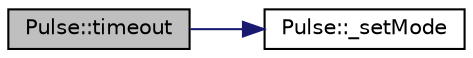 digraph "Pulse::timeout"
{
 // LATEX_PDF_SIZE
  edge [fontname="Helvetica",fontsize="10",labelfontname="Helvetica",labelfontsize="10"];
  node [fontname="Helvetica",fontsize="10",shape=record];
  rankdir="LR";
  Node1 [label="Pulse::timeout",height=0.2,width=0.4,color="black", fillcolor="grey75", style="filled", fontcolor="black",tooltip="Turn the led ON and then timeout."];
  Node1 -> Node2 [color="midnightblue",fontsize="10",style="solid",fontname="Helvetica"];
  Node2 [label="Pulse::_setMode",height=0.2,width=0.4,color="black", fillcolor="white", style="filled",URL="$classPulse.html#adf44ce3c27a223c6cf38970d1077cd57",tooltip=" "];
}
